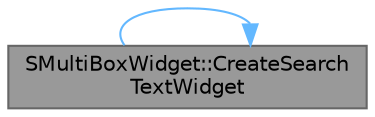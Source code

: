 digraph "SMultiBoxWidget::CreateSearchTextWidget"
{
 // INTERACTIVE_SVG=YES
 // LATEX_PDF_SIZE
  bgcolor="transparent";
  edge [fontname=Helvetica,fontsize=10,labelfontname=Helvetica,labelfontsize=10];
  node [fontname=Helvetica,fontsize=10,shape=box,height=0.2,width=0.4];
  rankdir="LR";
  Node1 [id="Node000001",label="SMultiBoxWidget::CreateSearch\lTextWidget",height=0.2,width=0.4,color="gray40", fillcolor="grey60", style="filled", fontcolor="black",tooltip="Creates the SearchTextWidget if the MultiBox has requested one."];
  Node1 -> Node1 [id="edge1_Node000001_Node000001",color="steelblue1",style="solid",tooltip=" "];
}
